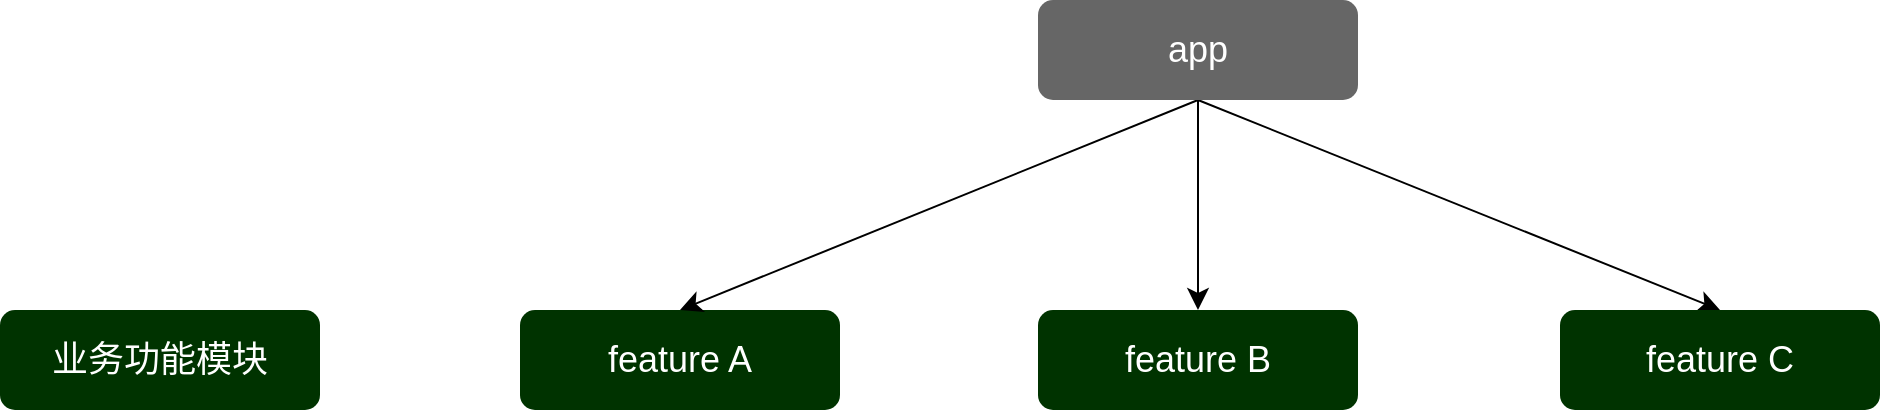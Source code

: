 <mxfile version="26.2.2" pages="4">
  <diagram name="feature" id="56eoTyc4YygeqEDSyyjJ">
    <mxGraphModel dx="2342" dy="1752" grid="0" gridSize="13" guides="1" tooltips="1" connect="1" arrows="1" fold="1" page="0" pageScale="1" pageWidth="827" pageHeight="1169" math="0" shadow="0">
      <root>
        <mxCell id="0" />
        <mxCell id="1" parent="0" />
        <mxCell id="72Nz3gGohGm8FBq3Upn_-1" value="feature A" style="rounded=1;whiteSpace=wrap;html=1;fillColor=#003300;fontColor=#ffffff;strokeColor=none;fontSize=18;" parent="1" vertex="1">
          <mxGeometry x="-260" y="-261" width="160" height="50" as="geometry" />
        </mxCell>
        <mxCell id="72Nz3gGohGm8FBq3Upn_-2" style="edgeStyle=none;curved=1;rounded=0;orthogonalLoop=1;jettySize=auto;html=1;exitX=0.5;exitY=1;exitDx=0;exitDy=0;entryX=0.5;entryY=0;entryDx=0;entryDy=0;fontSize=12;startSize=8;endSize=8;" parent="1" source="72Nz3gGohGm8FBq3Upn_-5" target="72Nz3gGohGm8FBq3Upn_-1" edge="1">
          <mxGeometry relative="1" as="geometry" />
        </mxCell>
        <mxCell id="72Nz3gGohGm8FBq3Upn_-3" style="edgeStyle=none;curved=1;rounded=0;orthogonalLoop=1;jettySize=auto;html=1;exitX=0.5;exitY=1;exitDx=0;exitDy=0;entryX=0.5;entryY=0;entryDx=0;entryDy=0;fontSize=12;startSize=8;endSize=8;" parent="1" source="72Nz3gGohGm8FBq3Upn_-5" target="72Nz3gGohGm8FBq3Upn_-7" edge="1">
          <mxGeometry relative="1" as="geometry" />
        </mxCell>
        <mxCell id="72Nz3gGohGm8FBq3Upn_-4" style="edgeStyle=none;curved=1;rounded=0;orthogonalLoop=1;jettySize=auto;html=1;exitX=0.5;exitY=1;exitDx=0;exitDy=0;entryX=0.5;entryY=0;entryDx=0;entryDy=0;fontSize=12;startSize=8;endSize=8;" parent="1" source="72Nz3gGohGm8FBq3Upn_-5" target="72Nz3gGohGm8FBq3Upn_-6" edge="1">
          <mxGeometry relative="1" as="geometry" />
        </mxCell>
        <mxCell id="72Nz3gGohGm8FBq3Upn_-5" value="app" style="rounded=1;whiteSpace=wrap;html=1;fillColor=#666666;fontColor=#ffffff;strokeColor=none;fontSize=18;" parent="1" vertex="1">
          <mxGeometry x="-1" y="-416" width="160" height="50" as="geometry" />
        </mxCell>
        <mxCell id="72Nz3gGohGm8FBq3Upn_-6" value="feature B" style="rounded=1;whiteSpace=wrap;html=1;fillColor=#003300;fontColor=#ffffff;strokeColor=none;fontSize=18;" parent="1" vertex="1">
          <mxGeometry x="-1" y="-261" width="160" height="50" as="geometry" />
        </mxCell>
        <mxCell id="72Nz3gGohGm8FBq3Upn_-7" value="feature C" style="rounded=1;whiteSpace=wrap;html=1;fillColor=#003300;fontColor=#ffffff;strokeColor=none;fontSize=18;" parent="1" vertex="1">
          <mxGeometry x="260" y="-261" width="160" height="50" as="geometry" />
        </mxCell>
        <mxCell id="_VEIPSJlJJUjvb1sqxPF-1" value="业务功能模块" style="rounded=1;whiteSpace=wrap;html=1;fillColor=#003300;fontColor=#ffffff;strokeColor=none;fontSize=18;" parent="1" vertex="1">
          <mxGeometry x="-520" y="-261" width="160" height="50" as="geometry" />
        </mxCell>
      </root>
    </mxGraphModel>
  </diagram>
  <diagram id="lczCby87BYRLZRVgE6ti" name="feature-data">
    <mxGraphModel dx="2342" dy="1752" grid="0" gridSize="13" guides="1" tooltips="1" connect="1" arrows="1" fold="1" page="0" pageScale="1" pageWidth="827" pageHeight="1169" background="none" math="0" shadow="0">
      <root>
        <mxCell id="0" />
        <mxCell id="1" parent="0" />
        <mxCell id="_NsA83bsoe1dtcH-Iipg-1" style="edgeStyle=none;curved=1;rounded=0;orthogonalLoop=1;jettySize=auto;html=1;exitX=0.5;exitY=1;exitDx=0;exitDy=0;entryX=0.5;entryY=0;entryDx=0;entryDy=0;fontSize=12;startSize=8;endSize=8;" parent="1" source="WueGW0mz2-2cpqbUzu5U-1" target="G0c18Nbx-56OZ9gonOg8-1" edge="1">
          <mxGeometry relative="1" as="geometry" />
        </mxCell>
        <mxCell id="WueGW0mz2-2cpqbUzu5U-1" value="feature A" style="rounded=1;whiteSpace=wrap;html=1;fillColor=#003300;fontColor=#ffffff;strokeColor=none;fontSize=18;" parent="1" vertex="1">
          <mxGeometry x="-260" y="-312" width="160" height="50" as="geometry" />
        </mxCell>
        <mxCell id="WueGW0mz2-2cpqbUzu5U-3" style="edgeStyle=none;curved=1;rounded=0;orthogonalLoop=1;jettySize=auto;html=1;exitX=0.5;exitY=1;exitDx=0;exitDy=0;entryX=0.5;entryY=0;entryDx=0;entryDy=0;fontSize=12;startSize=8;endSize=8;" parent="1" source="WueGW0mz2-2cpqbUzu5U-5" target="WueGW0mz2-2cpqbUzu5U-1" edge="1">
          <mxGeometry relative="1" as="geometry" />
        </mxCell>
        <mxCell id="WueGW0mz2-2cpqbUzu5U-4" style="edgeStyle=none;curved=1;rounded=0;orthogonalLoop=1;jettySize=auto;html=1;exitX=0.5;exitY=1;exitDx=0;exitDy=0;entryX=0.5;entryY=0;entryDx=0;entryDy=0;fontSize=12;startSize=8;endSize=8;" parent="1" source="WueGW0mz2-2cpqbUzu5U-5" target="WueGW0mz2-2cpqbUzu5U-7" edge="1">
          <mxGeometry relative="1" as="geometry" />
        </mxCell>
        <mxCell id="G0c18Nbx-56OZ9gonOg8-2" style="edgeStyle=none;curved=1;rounded=0;orthogonalLoop=1;jettySize=auto;html=1;exitX=0.5;exitY=1;exitDx=0;exitDy=0;entryX=0.5;entryY=0;entryDx=0;entryDy=0;fontSize=12;startSize=8;endSize=8;" parent="1" source="WueGW0mz2-2cpqbUzu5U-5" target="WueGW0mz2-2cpqbUzu5U-6" edge="1">
          <mxGeometry relative="1" as="geometry" />
        </mxCell>
        <mxCell id="WueGW0mz2-2cpqbUzu5U-5" value="app" style="rounded=1;whiteSpace=wrap;html=1;fillColor=#666666;fontColor=#ffffff;strokeColor=none;fontSize=18;" parent="1" vertex="1">
          <mxGeometry x="-2" y="-468" width="160" height="50" as="geometry" />
        </mxCell>
        <mxCell id="_NsA83bsoe1dtcH-Iipg-2" style="edgeStyle=none;curved=1;rounded=0;orthogonalLoop=1;jettySize=auto;html=1;exitX=0.5;exitY=1;exitDx=0;exitDy=0;entryX=0.5;entryY=0;entryDx=0;entryDy=0;fontSize=12;startSize=8;endSize=8;" parent="1" source="WueGW0mz2-2cpqbUzu5U-6" target="G0c18Nbx-56OZ9gonOg8-1" edge="1">
          <mxGeometry relative="1" as="geometry" />
        </mxCell>
        <mxCell id="_NsA83bsoe1dtcH-Iipg-4" style="edgeStyle=none;curved=1;rounded=0;orthogonalLoop=1;jettySize=auto;html=1;exitX=0.5;exitY=1;exitDx=0;exitDy=0;entryX=0.5;entryY=0;entryDx=0;entryDy=0;fontSize=12;startSize=8;endSize=8;" parent="1" source="WueGW0mz2-2cpqbUzu5U-6" target="_NsA83bsoe1dtcH-Iipg-3" edge="1">
          <mxGeometry relative="1" as="geometry" />
        </mxCell>
        <mxCell id="WueGW0mz2-2cpqbUzu5U-6" value="feature B" style="rounded=1;whiteSpace=wrap;html=1;fillColor=#003300;fontColor=#ffffff;strokeColor=none;fontSize=18;" parent="1" vertex="1">
          <mxGeometry x="-3" y="-312" width="160" height="50" as="geometry" />
        </mxCell>
        <mxCell id="_NsA83bsoe1dtcH-Iipg-5" style="edgeStyle=none;curved=1;rounded=0;orthogonalLoop=1;jettySize=auto;html=1;exitX=0.5;exitY=1;exitDx=0;exitDy=0;entryX=0.5;entryY=0;entryDx=0;entryDy=0;fontSize=12;startSize=8;endSize=8;" parent="1" source="WueGW0mz2-2cpqbUzu5U-7" target="_NsA83bsoe1dtcH-Iipg-3" edge="1">
          <mxGeometry relative="1" as="geometry" />
        </mxCell>
        <mxCell id="WueGW0mz2-2cpqbUzu5U-7" value="feature C" style="rounded=1;whiteSpace=wrap;html=1;fillColor=#003300;fontColor=#ffffff;strokeColor=none;fontSize=18;" parent="1" vertex="1">
          <mxGeometry x="260" y="-312" width="160" height="50" as="geometry" />
        </mxCell>
        <mxCell id="G0c18Nbx-56OZ9gonOg8-1" value="feature-data A" style="rounded=1;whiteSpace=wrap;html=1;fillColor=#006600;fontColor=#ffffff;strokeColor=none;fontSize=18;" parent="1" vertex="1">
          <mxGeometry x="-130" y="-156" width="160" height="50" as="geometry" />
        </mxCell>
        <mxCell id="_NsA83bsoe1dtcH-Iipg-3" value="feature-data C" style="rounded=1;whiteSpace=wrap;html=1;fillColor=#006600;fontColor=#ffffff;strokeColor=none;fontSize=18;" parent="1" vertex="1">
          <mxGeometry x="130" y="-156" width="160" height="50" as="geometry" />
        </mxCell>
        <mxCell id="IMZtZT9DSLfXwaLmgYhR-1" value="业务功能模块" style="rounded=1;whiteSpace=wrap;html=1;fillColor=#003300;fontColor=#ffffff;strokeColor=none;fontSize=18;" parent="1" vertex="1">
          <mxGeometry x="-520" y="-312" width="160" height="50" as="geometry" />
        </mxCell>
        <mxCell id="RVRH2Ub0cYPJY-aicEqr-1" value="业务数据模块" style="rounded=1;whiteSpace=wrap;html=1;fillColor=#006600;fontColor=#ffffff;strokeColor=none;fontSize=18;" parent="1" vertex="1">
          <mxGeometry x="-520" y="-169" width="160" height="50" as="geometry" />
        </mxCell>
      </root>
    </mxGraphModel>
  </diagram>
  <diagram id="Y5M9m4YflPxtEbLaONxs" name="feature-core">
    <mxGraphModel dx="2342" dy="1752" grid="0" gridSize="13" guides="1" tooltips="1" connect="1" arrows="1" fold="1" page="0" pageScale="1" pageWidth="827" pageHeight="1169" math="0" shadow="0">
      <root>
        <mxCell id="0" />
        <mxCell id="1" parent="0" />
        <mxCell id="rZT8rCYDJ5vKvuWuPRWD-16" style="edgeStyle=none;curved=1;rounded=0;orthogonalLoop=1;jettySize=auto;html=1;exitX=0.5;exitY=1;exitDx=0;exitDy=0;entryX=0.5;entryY=0;entryDx=0;entryDy=0;fontSize=12;startSize=8;endSize=8;" parent="1" source="rZT8rCYDJ5vKvuWuPRWD-2" target="rZT8rCYDJ5vKvuWuPRWD-14" edge="1">
          <mxGeometry relative="1" as="geometry" />
        </mxCell>
        <mxCell id="rZT8rCYDJ5vKvuWuPRWD-21" style="edgeStyle=none;curved=1;rounded=0;orthogonalLoop=1;jettySize=auto;html=1;exitX=0.5;exitY=1;exitDx=0;exitDy=0;entryX=0.5;entryY=0;entryDx=0;entryDy=0;fontSize=12;startSize=8;endSize=8;" parent="1" source="rZT8rCYDJ5vKvuWuPRWD-2" target="rZT8rCYDJ5vKvuWuPRWD-12" edge="1">
          <mxGeometry relative="1" as="geometry" />
        </mxCell>
        <mxCell id="rZT8rCYDJ5vKvuWuPRWD-2" value="feature A" style="rounded=1;whiteSpace=wrap;html=1;fillColor=#003300;fontColor=#ffffff;strokeColor=none;fontSize=18;" parent="1" vertex="1">
          <mxGeometry x="-260" y="-312" width="160" height="50" as="geometry" />
        </mxCell>
        <mxCell id="rZT8rCYDJ5vKvuWuPRWD-3" style="edgeStyle=none;curved=1;rounded=0;orthogonalLoop=1;jettySize=auto;html=1;exitX=0.5;exitY=1;exitDx=0;exitDy=0;entryX=0.5;entryY=0;entryDx=0;entryDy=0;fontSize=12;startSize=8;endSize=8;" parent="1" source="rZT8rCYDJ5vKvuWuPRWD-6" target="rZT8rCYDJ5vKvuWuPRWD-2" edge="1">
          <mxGeometry relative="1" as="geometry" />
        </mxCell>
        <mxCell id="rZT8rCYDJ5vKvuWuPRWD-4" style="edgeStyle=none;curved=1;rounded=0;orthogonalLoop=1;jettySize=auto;html=1;exitX=0.5;exitY=1;exitDx=0;exitDy=0;entryX=0.5;entryY=0;entryDx=0;entryDy=0;fontSize=12;startSize=8;endSize=8;" parent="1" source="rZT8rCYDJ5vKvuWuPRWD-6" target="rZT8rCYDJ5vKvuWuPRWD-11" edge="1">
          <mxGeometry relative="1" as="geometry" />
        </mxCell>
        <mxCell id="rZT8rCYDJ5vKvuWuPRWD-5" style="edgeStyle=none;curved=1;rounded=0;orthogonalLoop=1;jettySize=auto;html=1;exitX=0.5;exitY=1;exitDx=0;exitDy=0;entryX=0.5;entryY=0;entryDx=0;entryDy=0;fontSize=12;startSize=8;endSize=8;" parent="1" source="rZT8rCYDJ5vKvuWuPRWD-6" target="rZT8rCYDJ5vKvuWuPRWD-9" edge="1">
          <mxGeometry relative="1" as="geometry" />
        </mxCell>
        <mxCell id="rZT8rCYDJ5vKvuWuPRWD-6" value="app" style="rounded=1;whiteSpace=wrap;html=1;fillColor=#666666;fontColor=#ffffff;strokeColor=none;fontSize=18;" parent="1" vertex="1">
          <mxGeometry x="-2" y="-468" width="160" height="50" as="geometry" />
        </mxCell>
        <mxCell id="rZT8rCYDJ5vKvuWuPRWD-17" style="edgeStyle=none;curved=1;rounded=0;orthogonalLoop=1;jettySize=auto;html=1;exitX=0.5;exitY=1;exitDx=0;exitDy=0;fontSize=12;startSize=8;endSize=8;" parent="1" source="rZT8rCYDJ5vKvuWuPRWD-9" target="rZT8rCYDJ5vKvuWuPRWD-14" edge="1">
          <mxGeometry relative="1" as="geometry" />
        </mxCell>
        <mxCell id="rZT8rCYDJ5vKvuWuPRWD-23" style="edgeStyle=none;curved=1;rounded=0;orthogonalLoop=1;jettySize=auto;html=1;exitX=0;exitY=0.5;exitDx=0;exitDy=0;entryX=0.5;entryY=0;entryDx=0;entryDy=0;fontSize=12;startSize=8;endSize=8;" parent="1" source="rZT8rCYDJ5vKvuWuPRWD-9" target="rZT8rCYDJ5vKvuWuPRWD-12" edge="1">
          <mxGeometry relative="1" as="geometry" />
        </mxCell>
        <mxCell id="rZT8rCYDJ5vKvuWuPRWD-24" style="edgeStyle=none;curved=1;rounded=0;orthogonalLoop=1;jettySize=auto;html=1;exitX=1;exitY=0.5;exitDx=0;exitDy=0;entryX=0.5;entryY=0;entryDx=0;entryDy=0;fontSize=12;startSize=8;endSize=8;" parent="1" source="rZT8rCYDJ5vKvuWuPRWD-9" target="rZT8rCYDJ5vKvuWuPRWD-13" edge="1">
          <mxGeometry relative="1" as="geometry" />
        </mxCell>
        <mxCell id="rZT8rCYDJ5vKvuWuPRWD-9" value="feature B" style="rounded=1;whiteSpace=wrap;html=1;fillColor=#003300;fontColor=#ffffff;strokeColor=none;fontSize=18;" parent="1" vertex="1">
          <mxGeometry x="-3" y="-312" width="160" height="50" as="geometry" />
        </mxCell>
        <mxCell id="rZT8rCYDJ5vKvuWuPRWD-18" style="edgeStyle=none;curved=1;rounded=0;orthogonalLoop=1;jettySize=auto;html=1;exitX=0.5;exitY=1;exitDx=0;exitDy=0;entryX=0.5;entryY=0;entryDx=0;entryDy=0;fontSize=12;startSize=8;endSize=8;" parent="1" source="rZT8rCYDJ5vKvuWuPRWD-11" target="rZT8rCYDJ5vKvuWuPRWD-14" edge="1">
          <mxGeometry relative="1" as="geometry" />
        </mxCell>
        <mxCell id="rZT8rCYDJ5vKvuWuPRWD-22" style="edgeStyle=none;curved=1;rounded=0;orthogonalLoop=1;jettySize=auto;html=1;exitX=0.5;exitY=1;exitDx=0;exitDy=0;fontSize=12;startSize=8;endSize=8;" parent="1" source="rZT8rCYDJ5vKvuWuPRWD-11" target="rZT8rCYDJ5vKvuWuPRWD-13" edge="1">
          <mxGeometry relative="1" as="geometry" />
        </mxCell>
        <mxCell id="rZT8rCYDJ5vKvuWuPRWD-11" value="feature C" style="rounded=1;whiteSpace=wrap;html=1;fillColor=#003300;fontColor=#ffffff;strokeColor=none;fontSize=18;" parent="1" vertex="1">
          <mxGeometry x="260" y="-312" width="160" height="50" as="geometry" />
        </mxCell>
        <mxCell id="rZT8rCYDJ5vKvuWuPRWD-19" style="edgeStyle=none;curved=1;rounded=0;orthogonalLoop=1;jettySize=auto;html=1;exitX=0.5;exitY=1;exitDx=0;exitDy=0;entryX=0.5;entryY=0;entryDx=0;entryDy=0;fontSize=12;startSize=8;endSize=8;" parent="1" source="rZT8rCYDJ5vKvuWuPRWD-12" target="rZT8rCYDJ5vKvuWuPRWD-15" edge="1">
          <mxGeometry relative="1" as="geometry" />
        </mxCell>
        <mxCell id="rZT8rCYDJ5vKvuWuPRWD-12" value="feature-data A" style="rounded=1;whiteSpace=wrap;html=1;fillColor=#006600;fontColor=#ffffff;strokeColor=none;fontSize=18;" parent="1" vertex="1">
          <mxGeometry x="-260" y="-2" width="160" height="50" as="geometry" />
        </mxCell>
        <mxCell id="rZT8rCYDJ5vKvuWuPRWD-20" style="edgeStyle=none;curved=1;rounded=0;orthogonalLoop=1;jettySize=auto;html=1;exitX=0.5;exitY=1;exitDx=0;exitDy=0;fontSize=12;startSize=8;endSize=8;" parent="1" source="rZT8rCYDJ5vKvuWuPRWD-13" edge="1">
          <mxGeometry relative="1" as="geometry">
            <mxPoint x="78" y="156" as="targetPoint" />
          </mxGeometry>
        </mxCell>
        <mxCell id="rZT8rCYDJ5vKvuWuPRWD-13" value="feature-data C" style="rounded=1;whiteSpace=wrap;html=1;fillColor=#006600;fontColor=#ffffff;strokeColor=none;fontSize=18;" parent="1" vertex="1">
          <mxGeometry x="260" y="-2" width="160" height="50" as="geometry" />
        </mxCell>
        <mxCell id="rZT8rCYDJ5vKvuWuPRWD-25" style="edgeStyle=none;curved=1;rounded=0;orthogonalLoop=1;jettySize=auto;html=1;exitX=0.5;exitY=1;exitDx=0;exitDy=0;fontSize=12;startSize=8;endSize=8;" parent="1" source="rZT8rCYDJ5vKvuWuPRWD-14" target="rZT8rCYDJ5vKvuWuPRWD-15" edge="1">
          <mxGeometry relative="1" as="geometry" />
        </mxCell>
        <mxCell id="rZT8rCYDJ5vKvuWuPRWD-14" value="ui-core" style="rounded=1;whiteSpace=wrap;html=1;fillColor=#009900;fontColor=#ffffff;strokeColor=none;fontSize=18;" parent="1" vertex="1">
          <mxGeometry x="-3" y="-156" width="160" height="50" as="geometry" />
        </mxCell>
        <mxCell id="rZT8rCYDJ5vKvuWuPRWD-15" value="data&lt;span style=&quot;background-color: initial;&quot;&gt;-core&lt;/span&gt;" style="rounded=1;whiteSpace=wrap;html=1;fillColor=#009900;fontColor=#ffffff;strokeColor=none;fontSize=18;" parent="1" vertex="1">
          <mxGeometry x="-3" y="156" width="160" height="50" as="geometry" />
        </mxCell>
        <mxCell id="HK4Z1_aHVuo_egdfeNY9-1" value="业务功能模块" style="rounded=1;whiteSpace=wrap;html=1;fillColor=#003300;fontColor=#ffffff;strokeColor=none;fontSize=18;" parent="1" vertex="1">
          <mxGeometry x="-520" y="-312" width="160" height="50" as="geometry" />
        </mxCell>
        <mxCell id="HK4Z1_aHVuo_egdfeNY9-2" value="业务数据模块" style="rounded=1;whiteSpace=wrap;html=1;fillColor=#006600;fontColor=#ffffff;strokeColor=none;fontSize=18;" parent="1" vertex="1">
          <mxGeometry x="-520" y="-2" width="160" height="50" as="geometry" />
        </mxCell>
        <mxCell id="HK4Z1_aHVuo_egdfeNY9-4" value="通用 UI 基础模块" style="rounded=1;whiteSpace=wrap;html=1;fillColor=#009900;fontColor=#ffffff;strokeColor=none;fontSize=18;" parent="1" vertex="1">
          <mxGeometry x="-520" y="-156" width="160" height="50" as="geometry" />
        </mxCell>
        <mxCell id="HK4Z1_aHVuo_egdfeNY9-5" value="通用基础模块" style="rounded=1;whiteSpace=wrap;html=1;fillColor=#009900;fontColor=#ffffff;strokeColor=none;fontSize=18;" parent="1" vertex="1">
          <mxGeometry x="-520" y="156" width="160" height="50" as="geometry" />
        </mxCell>
      </root>
    </mxGraphModel>
  </diagram>
  <diagram id="TXj5za0AY2a9F8DX00dj" name="feature-base">
    <mxGraphModel dx="2342" dy="1752" grid="1" gridSize="13" guides="1" tooltips="1" connect="1" arrows="1" fold="1" page="0" pageScale="1" pageWidth="827" pageHeight="1169" math="0" shadow="0">
      <root>
        <mxCell id="0" />
        <mxCell id="1" parent="0" />
        <mxCell id="CUCHwYsN4OThEcJaZiUq-1" style="edgeStyle=none;curved=1;rounded=0;orthogonalLoop=1;jettySize=auto;html=1;exitX=0.5;exitY=1;exitDx=0;exitDy=0;entryX=0.5;entryY=0;entryDx=0;entryDy=0;fontSize=12;startSize=8;endSize=8;" parent="1" source="CUCHwYsN4OThEcJaZiUq-3" target="CUCHwYsN4OThEcJaZiUq-20" edge="1">
          <mxGeometry relative="1" as="geometry" />
        </mxCell>
        <mxCell id="CUCHwYsN4OThEcJaZiUq-29" style="edgeStyle=none;curved=1;rounded=0;orthogonalLoop=1;jettySize=auto;html=1;exitX=0.5;exitY=1;exitDx=0;exitDy=0;fontSize=12;startSize=8;endSize=8;" parent="1" source="CUCHwYsN4OThEcJaZiUq-3" target="CUCHwYsN4OThEcJaZiUq-16" edge="1">
          <mxGeometry relative="1" as="geometry" />
        </mxCell>
        <mxCell id="CUCHwYsN4OThEcJaZiUq-3" value="feature A" style="rounded=1;whiteSpace=wrap;html=1;fillColor=#003300;fontColor=#ffffff;strokeColor=none;fontSize=18;" parent="1" vertex="1">
          <mxGeometry x="-260" y="-312" width="160" height="50" as="geometry" />
        </mxCell>
        <mxCell id="CUCHwYsN4OThEcJaZiUq-4" style="edgeStyle=none;curved=1;rounded=0;orthogonalLoop=1;jettySize=auto;html=1;exitX=0.5;exitY=1;exitDx=0;exitDy=0;entryX=0.5;entryY=0;entryDx=0;entryDy=0;fontSize=12;startSize=8;endSize=8;" parent="1" source="CUCHwYsN4OThEcJaZiUq-7" target="CUCHwYsN4OThEcJaZiUq-3" edge="1">
          <mxGeometry relative="1" as="geometry" />
        </mxCell>
        <mxCell id="CUCHwYsN4OThEcJaZiUq-5" style="edgeStyle=none;curved=1;rounded=0;orthogonalLoop=1;jettySize=auto;html=1;exitX=0.5;exitY=1;exitDx=0;exitDy=0;entryX=0.5;entryY=0;entryDx=0;entryDy=0;fontSize=12;startSize=8;endSize=8;" parent="1" source="CUCHwYsN4OThEcJaZiUq-7" target="CUCHwYsN4OThEcJaZiUq-14" edge="1">
          <mxGeometry relative="1" as="geometry" />
        </mxCell>
        <mxCell id="CUCHwYsN4OThEcJaZiUq-6" style="edgeStyle=none;curved=1;rounded=0;orthogonalLoop=1;jettySize=auto;html=1;exitX=0.5;exitY=1;exitDx=0;exitDy=0;entryX=0.5;entryY=0;entryDx=0;entryDy=0;fontSize=12;startSize=8;endSize=8;" parent="1" source="CUCHwYsN4OThEcJaZiUq-7" target="CUCHwYsN4OThEcJaZiUq-11" edge="1">
          <mxGeometry relative="1" as="geometry" />
        </mxCell>
        <mxCell id="CUCHwYsN4OThEcJaZiUq-7" value="app" style="rounded=1;whiteSpace=wrap;html=1;fillColor=#666666;fontColor=#ffffff;strokeColor=none;fontSize=18;" parent="1" vertex="1">
          <mxGeometry x="-2" y="-468" width="160" height="50" as="geometry" />
        </mxCell>
        <mxCell id="CUCHwYsN4OThEcJaZiUq-8" style="edgeStyle=none;curved=1;rounded=0;orthogonalLoop=1;jettySize=auto;html=1;exitX=0.5;exitY=1;exitDx=0;exitDy=0;fontSize=12;startSize=8;endSize=8;" parent="1" source="CUCHwYsN4OThEcJaZiUq-11" target="CUCHwYsN4OThEcJaZiUq-20" edge="1">
          <mxGeometry relative="1" as="geometry" />
        </mxCell>
        <mxCell id="CUCHwYsN4OThEcJaZiUq-31" style="edgeStyle=none;curved=1;rounded=0;orthogonalLoop=1;jettySize=auto;html=1;exitX=0.5;exitY=1;exitDx=0;exitDy=0;entryX=0.5;entryY=0;entryDx=0;entryDy=0;fontSize=12;startSize=8;endSize=8;" parent="1" source="CUCHwYsN4OThEcJaZiUq-11" target="CUCHwYsN4OThEcJaZiUq-18" edge="1">
          <mxGeometry relative="1" as="geometry" />
        </mxCell>
        <mxCell id="CUCHwYsN4OThEcJaZiUq-32" style="edgeStyle=none;curved=1;rounded=0;orthogonalLoop=1;jettySize=auto;html=1;exitX=0.5;exitY=1;exitDx=0;exitDy=0;fontSize=12;startSize=8;endSize=8;" parent="1" source="CUCHwYsN4OThEcJaZiUq-11" edge="1">
          <mxGeometry relative="1" as="geometry">
            <mxPoint x="-182" as="targetPoint" />
          </mxGeometry>
        </mxCell>
        <mxCell id="CUCHwYsN4OThEcJaZiUq-11" value="feature B" style="rounded=1;whiteSpace=wrap;html=1;fillColor=#003300;fontColor=#ffffff;strokeColor=none;fontSize=18;" parent="1" vertex="1">
          <mxGeometry x="-3" y="-312" width="160" height="50" as="geometry" />
        </mxCell>
        <mxCell id="CUCHwYsN4OThEcJaZiUq-12" style="edgeStyle=none;curved=1;rounded=0;orthogonalLoop=1;jettySize=auto;html=1;exitX=0.5;exitY=1;exitDx=0;exitDy=0;entryX=0.5;entryY=0;entryDx=0;entryDy=0;fontSize=12;startSize=8;endSize=8;" parent="1" source="CUCHwYsN4OThEcJaZiUq-14" target="CUCHwYsN4OThEcJaZiUq-20" edge="1">
          <mxGeometry relative="1" as="geometry" />
        </mxCell>
        <mxCell id="CUCHwYsN4OThEcJaZiUq-30" style="edgeStyle=none;curved=1;rounded=0;orthogonalLoop=1;jettySize=auto;html=1;exitX=0.5;exitY=1;exitDx=0;exitDy=0;entryX=0.5;entryY=0;entryDx=0;entryDy=0;fontSize=12;startSize=8;endSize=8;" parent="1" source="CUCHwYsN4OThEcJaZiUq-14" target="CUCHwYsN4OThEcJaZiUq-18" edge="1">
          <mxGeometry relative="1" as="geometry" />
        </mxCell>
        <mxCell id="CUCHwYsN4OThEcJaZiUq-14" value="feature C" style="rounded=1;whiteSpace=wrap;html=1;fillColor=#003300;fontColor=#ffffff;strokeColor=none;fontSize=18;" parent="1" vertex="1">
          <mxGeometry x="260" y="-312" width="160" height="50" as="geometry" />
        </mxCell>
        <mxCell id="CUCHwYsN4OThEcJaZiUq-15" style="edgeStyle=none;curved=1;rounded=0;orthogonalLoop=1;jettySize=auto;html=1;exitX=0.5;exitY=1;exitDx=0;exitDy=0;entryX=0.5;entryY=0;entryDx=0;entryDy=0;fontSize=12;startSize=8;endSize=8;" parent="1" source="CUCHwYsN4OThEcJaZiUq-16" target="CUCHwYsN4OThEcJaZiUq-21" edge="1">
          <mxGeometry relative="1" as="geometry" />
        </mxCell>
        <mxCell id="CUCHwYsN4OThEcJaZiUq-16" value="feature-data A" style="rounded=1;whiteSpace=wrap;html=1;fillColor=#006600;fontColor=#ffffff;strokeColor=none;fontSize=18;" parent="1" vertex="1">
          <mxGeometry x="-263" width="160" height="50" as="geometry" />
        </mxCell>
        <mxCell id="CUCHwYsN4OThEcJaZiUq-17" style="edgeStyle=none;curved=1;rounded=0;orthogonalLoop=1;jettySize=auto;html=1;exitX=0.5;exitY=1;exitDx=0;exitDy=0;fontSize=12;startSize=8;endSize=8;" parent="1" source="CUCHwYsN4OThEcJaZiUq-18" edge="1">
          <mxGeometry relative="1" as="geometry">
            <mxPoint x="75" y="158" as="targetPoint" />
          </mxGeometry>
        </mxCell>
        <mxCell id="CUCHwYsN4OThEcJaZiUq-18" value="feature-data C" style="rounded=1;whiteSpace=wrap;html=1;fillColor=#006600;fontColor=#ffffff;strokeColor=none;fontSize=18;" parent="1" vertex="1">
          <mxGeometry x="257" width="160" height="50" as="geometry" />
        </mxCell>
        <mxCell id="CUCHwYsN4OThEcJaZiUq-24" style="edgeStyle=none;curved=1;rounded=0;orthogonalLoop=1;jettySize=auto;html=1;exitX=1;exitY=0.5;exitDx=0;exitDy=0;entryX=0;entryY=0.5;entryDx=0;entryDy=0;fontSize=12;startSize=8;endSize=8;" parent="1" source="CUCHwYsN4OThEcJaZiUq-20" target="CUCHwYsN4OThEcJaZiUq-22" edge="1">
          <mxGeometry relative="1" as="geometry" />
        </mxCell>
        <mxCell id="CUCHwYsN4OThEcJaZiUq-28" style="edgeStyle=none;curved=1;rounded=0;orthogonalLoop=1;jettySize=auto;html=1;exitX=0.5;exitY=1;exitDx=0;exitDy=0;fontSize=12;startSize=8;endSize=8;" parent="1" source="CUCHwYsN4OThEcJaZiUq-20" target="CUCHwYsN4OThEcJaZiUq-21" edge="1">
          <mxGeometry relative="1" as="geometry" />
        </mxCell>
        <mxCell id="CUCHwYsN4OThEcJaZiUq-20" value="ui-core" style="rounded=1;whiteSpace=wrap;html=1;fillColor=#009900;fontColor=#ffffff;strokeColor=none;fontSize=18;" parent="1" vertex="1">
          <mxGeometry x="-3" y="-156" width="160" height="50" as="geometry" />
        </mxCell>
        <mxCell id="CUCHwYsN4OThEcJaZiUq-27" style="edgeStyle=none;curved=1;rounded=0;orthogonalLoop=1;jettySize=auto;html=1;exitX=1;exitY=0.5;exitDx=0;exitDy=0;entryX=0;entryY=0.5;entryDx=0;entryDy=0;fontSize=12;startSize=8;endSize=8;" parent="1" source="CUCHwYsN4OThEcJaZiUq-21" target="CUCHwYsN4OThEcJaZiUq-23" edge="1">
          <mxGeometry relative="1" as="geometry" />
        </mxCell>
        <mxCell id="CUCHwYsN4OThEcJaZiUq-21" value="data&lt;span style=&quot;background-color: initial;&quot;&gt;-core&lt;/span&gt;" style="rounded=1;whiteSpace=wrap;html=1;fillColor=#009900;fontColor=#ffffff;strokeColor=none;fontSize=18;" parent="1" vertex="1">
          <mxGeometry x="-6" y="158" width="160" height="50" as="geometry" />
        </mxCell>
        <mxCell id="CUCHwYsN4OThEcJaZiUq-25" style="edgeStyle=none;curved=1;rounded=0;orthogonalLoop=1;jettySize=auto;html=1;exitX=0.5;exitY=1;exitDx=0;exitDy=0;fontSize=12;startSize=8;endSize=8;" parent="1" source="CUCHwYsN4OThEcJaZiUq-22" target="CUCHwYsN4OThEcJaZiUq-23" edge="1">
          <mxGeometry relative="1" as="geometry" />
        </mxCell>
        <mxCell id="CUCHwYsN4OThEcJaZiUq-22" value="ui-base" style="rounded=1;whiteSpace=wrap;html=1;fillColor=#00CC00;fontColor=#ffffff;strokeColor=none;fontSize=18;" parent="1" vertex="1">
          <mxGeometry x="520" y="-156" width="160" height="50" as="geometry" />
        </mxCell>
        <mxCell id="CUCHwYsN4OThEcJaZiUq-23" value="data-base" style="rounded=1;whiteSpace=wrap;html=1;fillColor=#00CC00;fontColor=#ffffff;strokeColor=none;fontSize=18;" parent="1" vertex="1">
          <mxGeometry x="520" y="156" width="160" height="50" as="geometry" />
        </mxCell>
        <mxCell id="kHz8uSlsubvB93PrNSmc-1" value="业务功能模块" style="rounded=1;whiteSpace=wrap;html=1;fillColor=#003300;fontColor=#ffffff;strokeColor=none;fontSize=18;" parent="1" vertex="1">
          <mxGeometry x="-520" y="-312" width="160" height="50" as="geometry" />
        </mxCell>
        <mxCell id="kHz8uSlsubvB93PrNSmc-2" value="业务数据模块" style="rounded=1;whiteSpace=wrap;html=1;fillColor=#006600;fontColor=#ffffff;strokeColor=none;fontSize=18;" parent="1" vertex="1">
          <mxGeometry x="-520" y="-2" width="160" height="50" as="geometry" />
        </mxCell>
        <mxCell id="kHz8uSlsubvB93PrNSmc-3" value="通用 UI 基础模块" style="rounded=1;whiteSpace=wrap;html=1;fillColor=#009900;fontColor=#ffffff;strokeColor=none;fontSize=18;" parent="1" vertex="1">
          <mxGeometry x="-520" y="-156" width="160" height="50" as="geometry" />
        </mxCell>
        <mxCell id="kHz8uSlsubvB93PrNSmc-4" value="通用基础模块" style="rounded=1;whiteSpace=wrap;html=1;fillColor=#009900;fontColor=#ffffff;strokeColor=none;fontSize=18;" parent="1" vertex="1">
          <mxGeometry x="-520" y="156" width="160" height="50" as="geometry" />
        </mxCell>
        <mxCell id="kHz8uSlsubvB93PrNSmc-5" value="业务无关 UI 基础模块" style="rounded=1;whiteSpace=wrap;html=1;fillColor=#00CC00;fontColor=#ffffff;strokeColor=none;fontSize=16;" parent="1" vertex="1">
          <mxGeometry x="780" y="-156" width="160" height="50" as="geometry" />
        </mxCell>
        <mxCell id="kHz8uSlsubvB93PrNSmc-6" value="业务无关基础模块" style="rounded=1;whiteSpace=wrap;html=1;fillColor=#00CC00;fontColor=#ffffff;strokeColor=none;fontSize=16;" parent="1" vertex="1">
          <mxGeometry x="780" y="158" width="160" height="50" as="geometry" />
        </mxCell>
      </root>
    </mxGraphModel>
  </diagram>
</mxfile>
